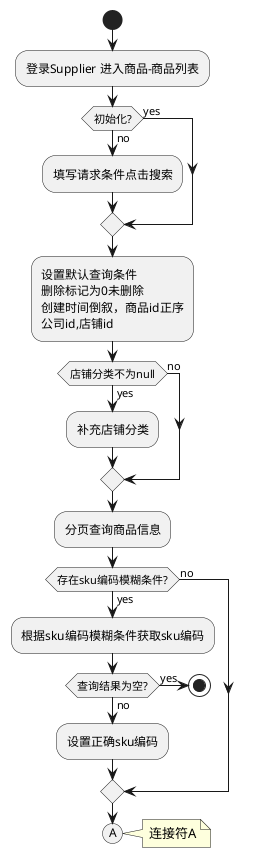 '商品列表 流程图
@startuml
start
:登录Supplier 进入商品-商品列表;
if(初始化?) then (no)
    :填写请求条件点击搜索;
else(yes)
endif
:设置默认查询条件\n删除标记为0未删除\n创建时间倒叙，商品id正序\n公司id,店铺id;
if(店铺分类不为null) then (yes)
    :补充店铺分类;
else(no)
endif
:分页查询商品信息;
if(存在sku编码模糊条件?) then (yes)
    :根据sku编码模糊条件获取sku编码;
    if(查询结果为空?) then (yes)
        stop
    else(no)
        :设置正确sku编码;
    endif
else (no)
endif
(A)
note right: 连接符A
@enduml

@startuml
(A)
note left: 连接符A
if(商品分类Id为空) then (no)
    :查询该分类的所有子分类;
    if(子分类不为空？) then (yes)
        :设置查询条件批量分类;
    else (no)
    endif
else(yes)
endif
:根据条件查询所有商品;
if(商品为空?) then (no)
    :查询所有SKU;
    :查询所有SKU规格值关联;
    :填充每个SKU的规格关系\n填充每个SKU的SKU关系\n获取所有品牌、获取所有分类;
else (yes)
endif
:返回查询结果;
:为每个spu填充店铺分类编号;
stop
@enduml

'商品列表 时序图
@startuml
autonumber
actor react
react -> controller     :页面发起查询商品请求
controller -> controller:设置默认查询条件，\n删除标记为0未删除\n创建时间倒叙、商品id正序\n公司信息Id,店铺Id
'补充店铺分类
controller -> provider  :查询店铺分类商品\nstoreCateQueryProvider\n.listGoodsRelByStoreCateIdAndIsHaveSelf
provider -> service     :查询店铺分类商品\nstoreCateService.findAllChildRela
service -> repository   :查询店铺分类商品\nstoreCateGoodsRelaRepository.findAll
database db
repository -> db        :查询数据
db --> repository       :返回查询结果
repository --> service  :返回查询结果
service --> provider    :返回查询结果
provider --> controller :返回查询结果
controller -> controller:补充查询条件店铺分类
controller -> provider  :调用分页查询商品信息\ngoodsQueryProvider.page
provider -> service     :调用分页查询商品信息\ngoodsService.page

'获取真实的SKU编码
service -> repository   :根据模糊SKU(不空)查询准确SKU编码\ngoodsInfoRepository.findAll
repository -> db        :查询数据
db --> repository       :返回查询结果
repository --> service  :返回查询结果
alt 结果为空
    service --> provider    :(结果为空)返回结果
    provider --> controller :返回结果
end
service -> service      :(结果不为空)查询条件中设置SKU编码

'获取该分类所有子分类
service -> service      :根据分类ID(不为空)查询分类信息\ngoodsCateService.getChlidCateId
service -> repository   :根据分类ID查询分类信息\ngoodsCateRepository.findOne
repository -> db        :查询数据
db --> repository       :返回查询结果
repository --> service  :返回查询结果
service --> service     :(结果为空)返回所有子分类(空集合)
service -> repository   :(结果不为空)查询所有子分类
repository -> db        :查询数据
db --> repository       :返回查询结果
repository --> service  :返回查询结果
service --> service     :返回所有子分类\n设置查询条件所有子分类

service -> repository   :查询所有商品
repository -> db        :查询数据
db --> repository       :返回查询结果
repository --> service  :返回查询结果
service -> repository   :依次查询所有SKUgoodsInfoRepository.findAll\n查询所有SKU规格值关联\ngoodsInfoSpecDetailRelRepository.findByGoodsIds\n填充每个SKU的规格关系\n获取所有品牌goodsBrandRepository.findAll\n获取所有分类goodsCateRepository.findAll
repository -> db        :查询数据
db --> repository       :返回查询结果
repository --> service  :返回查询结果
service -> service      :填充每个SKU的SKU关系
service --> provider    :返回查询结果
provider --> controller :返回查询结果

'为每个SPU填充店铺分类编码
controller -> provider  :商品编号查询分类\nstoreCateQueryProvider.listByGoods
provider -> service     :商品编号查询分类\nstoreCateService.getStoreCateByGoods
service -> repository   :商品编号查询分类\nstoreCateGoodsRelaRepository.selectByGoodsId
repository -> db        :查询数据
db --> repository       :返回查询结果
repository --> service  :返回查询结果
service --> provider    :返回查询结果
provider --> controller :返回查询结果
controller --> react    :返回封装结果
@enduml

'商品列表 类图
@startuml
class StoreGoodsController{
    -CommonUtil commonUtil
    -GoodsQueryProvider goodsQueryProvider
    -StoreCateQueryProvider storeCateQueryProvider
    +BaseResponse<GoodsPageResponse> list(GoodsPageRequest pageRequest)
}
StoreGoodsController *- GoodsQueryProvider
StoreGoodsController *-- StoreCateQueryProvider
interface GoodsQueryProvider{
    +BaseResponse<GoodsPageResponse> page(@RequestBody @Valid GoodsPageRequest request)
}
interface StoreCateQueryProvider{
    -StoreCateService storeCateService
    +BaseResponse<StoreCateListGoodsRelByStoreCateIdAndIsHaveSelfResponse> listGoodsRelByStoreCateIdAndIsHaveSelf(StoreCateListGoodsRelByStoreCateIdAndIsHaveSelfRequest request);
    +BaseResponse<StoreCateListByGoodsResponse> listByGoods(StoreCateListByGoodsRequest storeCateListByGoodsRequest)
}

class GoodsQueryController implements GoodsQueryProvider {
    -GoodsService goodsService
    +BaseResponse<GoodsPageResponse> page(@RequestBody @Valid GoodsPageRequest request)
}
GoodsQueryController *-- GoodsService
class GoodsService{
    -GoodsInfoRepository goodsInfoRepository
    -GoodsRepository goodsRepository
    -GoodsInfoSpecDetailRelRepository goodsInfoSpecDetailRelRepository
    -GoodsBrandRepository goodsBrandRepository
    -GoodsCateRepository goodsCateRepository
    -GoodsCateService goodsCateService
    +GoodsQueryResponse page(GoodsQueryRequest request)
}

GoodsRepository -* GoodsService
GoodsInfoSpecDetailRelRepository --* GoodsService
GoodsService *-- GoodsCateService
GoodsService *-- GoodsInfoRepository
GoodsService *- GoodsBrandRepository
GoodsService *- GoodsCateRepository

interface GoodsInfoRepository{
    +List<T> findAll(Specification<T> spec)
}
interface GoodsRepository{
    +Page<T> findAll(Specification<T> spec, Pageable pageable)
}
interface GoodsInfoSpecDetailRelRepository{
    +List<GoodsInfoSpecDetailRel> findByGoodsIds(List<String> goodsIds)
}
interface GoodsBrandRepository{
    +List<T> findAll(Specification<T> spec)
}
interface GoodsCateRepository{
    +List<T> findAll(Specification<T> spec)
}
class GoodsCateService{
    -GoodsCateRepository goodsCateRepository
    +List<Long> getChlidCateId(Long goodCateId)
}
GoodsCateService *- GoodsCateRepository
interface GoodsCateRepository{
    +T findOne(ID id)
    +List<T> findAll(Specification<T> spec)
}

class StoreCateQueryController implements StoreCateQueryProvider{
    -StoreCateService storeCateService
    +BaseResponse<StoreCateListGoodsRelByStoreCateIdAndIsHaveSelfResponse> listGoodsRelByStoreCateIdAndIsHaveSelf(StoreCateListGoodsRelByStoreCateIdAndIsHaveSelfRequest request);
    +BaseResponse<StoreCateListByGoodsResponse> listByGoods(StoreCateListByGoodsRequest storeCateListByGoodsRequest)
}
StoreCateQueryController *-- StoreCateService
class StoreCateService{
    -StoreCateGoodsRelaRepository storeCateGoodsRelaRepository
    +List<StoreCateGoodsRela> getStoreCateByGoods(List<String> goodsIds)
    +List<StoreCateGoodsRela> findAllChildRela(Long storeCateId, boolean isHaveSelf)
}
StoreCateService *- StoreCateGoodsRelaRepository
interface StoreCateGoodsRelaRepository{
    +List<StoreCateGoodsRela> selectByGoodsId(List<String> goodsId)
    +List<T> findAll(Specification<T> spec)
}
@enduml